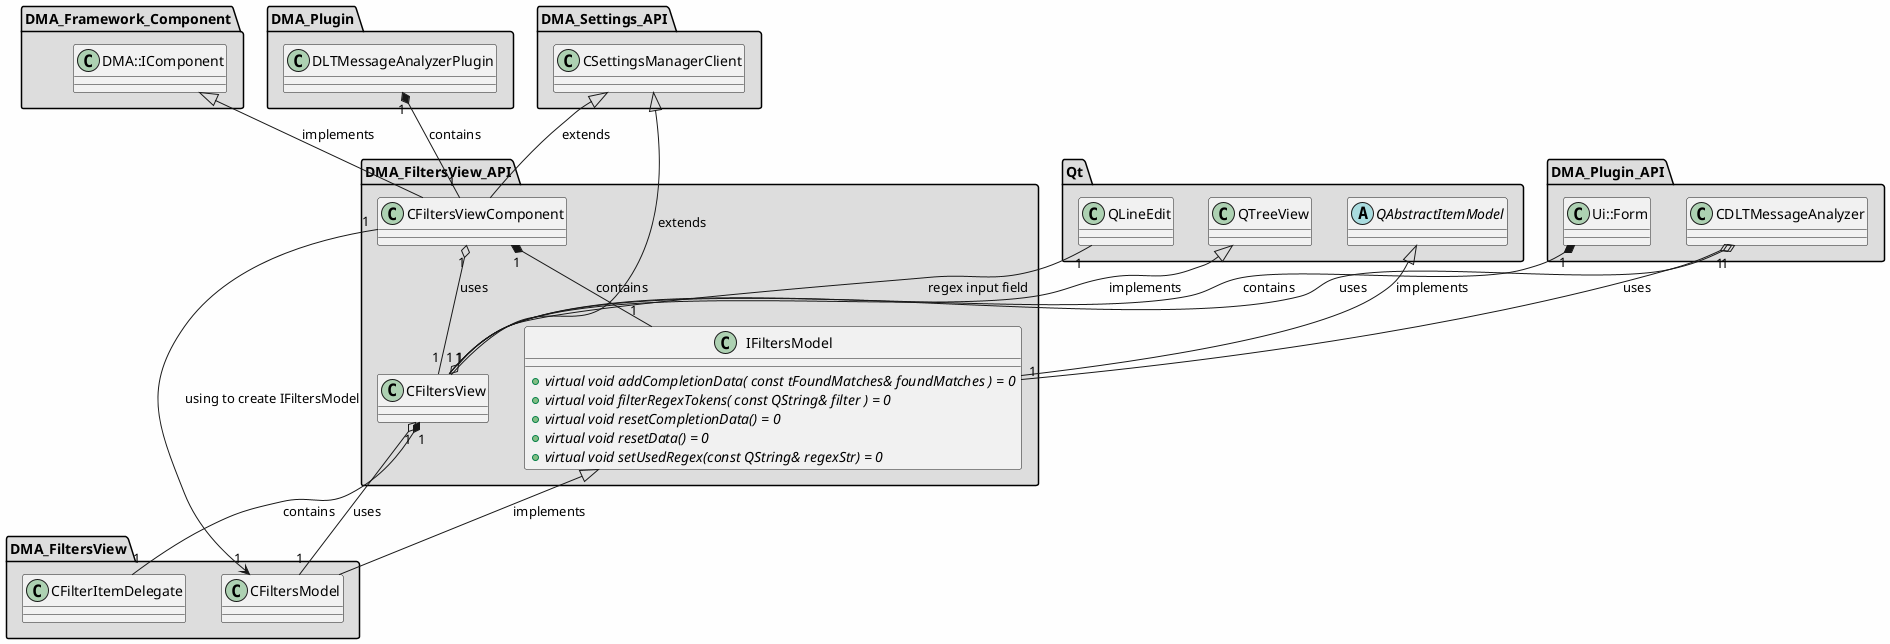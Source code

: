 
@startuml

skinparam backgroundColor #FEFEFE
skinparam wrapWidth 600
package "DMA_FiltersView" #DDDDDD
{

class "CFilterItemDelegate"
{
}

class "CFiltersModel"
{
}

}

package "DMA_FiltersView_API" #DDDDDD
{

class "CFiltersView"
{
}

class "CFiltersViewComponent"
{
}

class "IFiltersModel"
{
    + {abstract} virtual void addCompletionData( const tFoundMatches& foundMatches ) = 0
    + {abstract} virtual void filterRegexTokens( const QString& filter ) = 0
    + {abstract} virtual void resetCompletionData() = 0
    + {abstract} virtual void resetData() = 0
    + {abstract} virtual void setUsedRegex(const QString& regexStr) = 0
}

}

package "DMA_Framework_Component" #DDDDDD
{

class "DMA::IComponent"
{
}

}

package "DMA_Plugin" #DDDDDD
{

class "DLTMessageAnalyzerPlugin"
{
}

}

package "DMA_Plugin_API" #DDDDDD
{

class "CDLTMessageAnalyzer"
{
}

class "Ui::Form"
{
}

}

package "DMA_Settings_API" #DDDDDD
{

class "CSettingsManagerClient"
{
}

}

package "Qt" #DDDDDD
{

abstract class "QAbstractItemModel"
{
}

class "QLineEdit"
{
}

class "QTreeView"
{
}

}

'====================Inheritance section====================
IFiltersModel <|-- CFiltersModel : implements
CSettingsManagerClient <|-- CFiltersView : extends
QTreeView <|-- CFiltersView : implements
CSettingsManagerClient <|-- CFiltersViewComponent : extends
DMA::IComponent <|-- CFiltersViewComponent : implements
QAbstractItemModel <|-- IFiltersModel : implements

'====================Dependencies section====================
CFiltersView "1" *-- "1" CFilterItemDelegate : contains
CFiltersView "1" o-- "1" CFiltersModel : uses
CFiltersView "1" o-- "1" QLineEdit : regex input field
CFiltersViewComponent "1" --> "1" CFiltersModel : using to create IFiltersModel
CFiltersViewComponent "1" o-- "1" CFiltersView : uses
CFiltersViewComponent "1" *-- "1" IFiltersModel : contains
DLTMessageAnalyzerPlugin "1" *-- "1" CFiltersViewComponent : contains
CDLTMessageAnalyzer "1" o-- "1" CFiltersView : uses
CDLTMessageAnalyzer "1" o-- "1" IFiltersModel : uses
Ui::Form "1" *-- "1" CFiltersView : contains

@enduml
